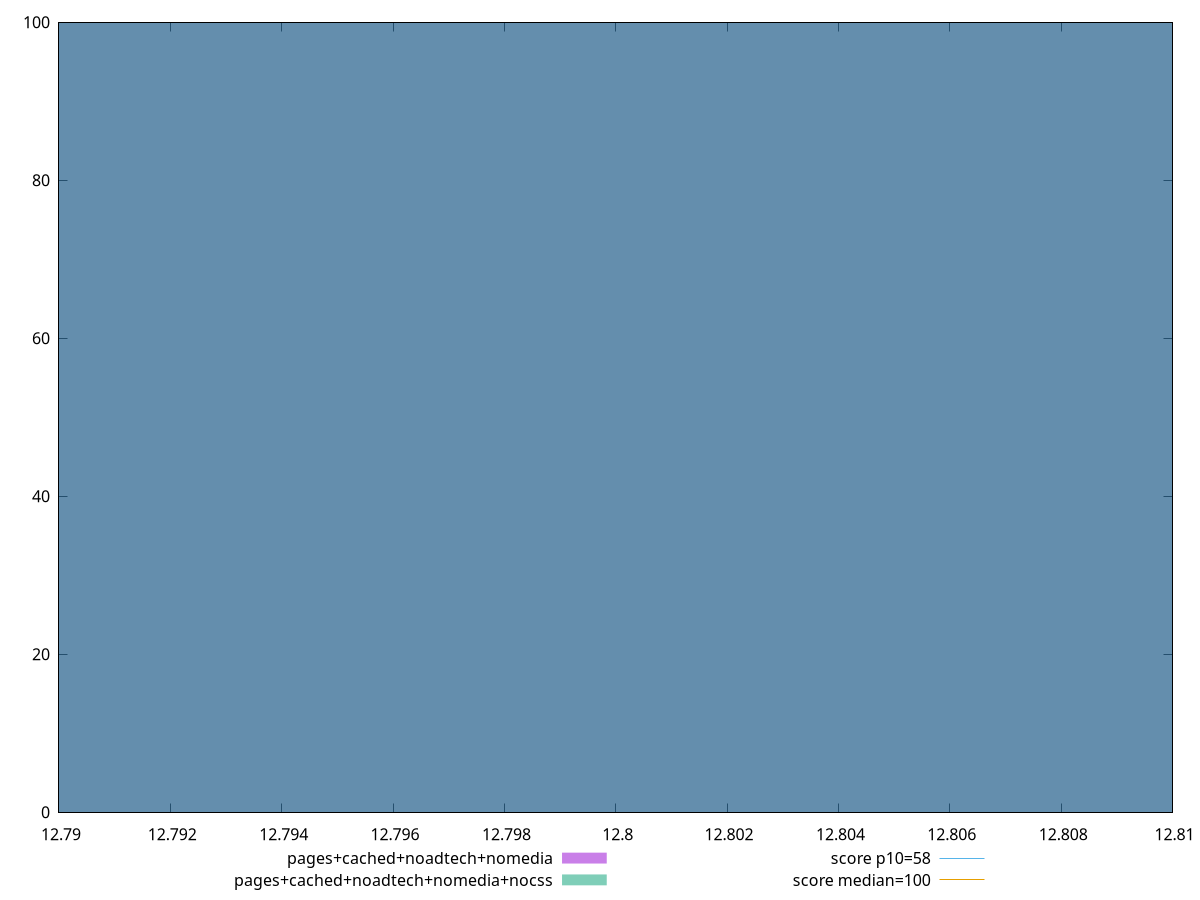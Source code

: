 reset

$pagesCachedNoadtechNomedia <<EOF
12.8 100
EOF

$pagesCachedNoadtechNomediaNocss <<EOF
12.8 100
EOF

set key outside below
set boxwidth 0.1
set xrange [12.790000000000001:12.81]
set yrange [0:100]
set trange [0:100]
set style fill transparent solid 0.5 noborder

set parametric
set terminal svg size 640, 500 enhanced background rgb 'white'
set output "report_00012_2021-02-09T11:01:39.952Z/estimated-input-latency/comparison/histogram/3_vs_4.svg"

plot $pagesCachedNoadtechNomedia title "pages+cached+noadtech+nomedia" with boxes, \
     $pagesCachedNoadtechNomediaNocss title "pages+cached+noadtech+nomedia+nocss" with boxes, \
     58,t title "score p10=58", \
     100,t title "score median=100"

reset
